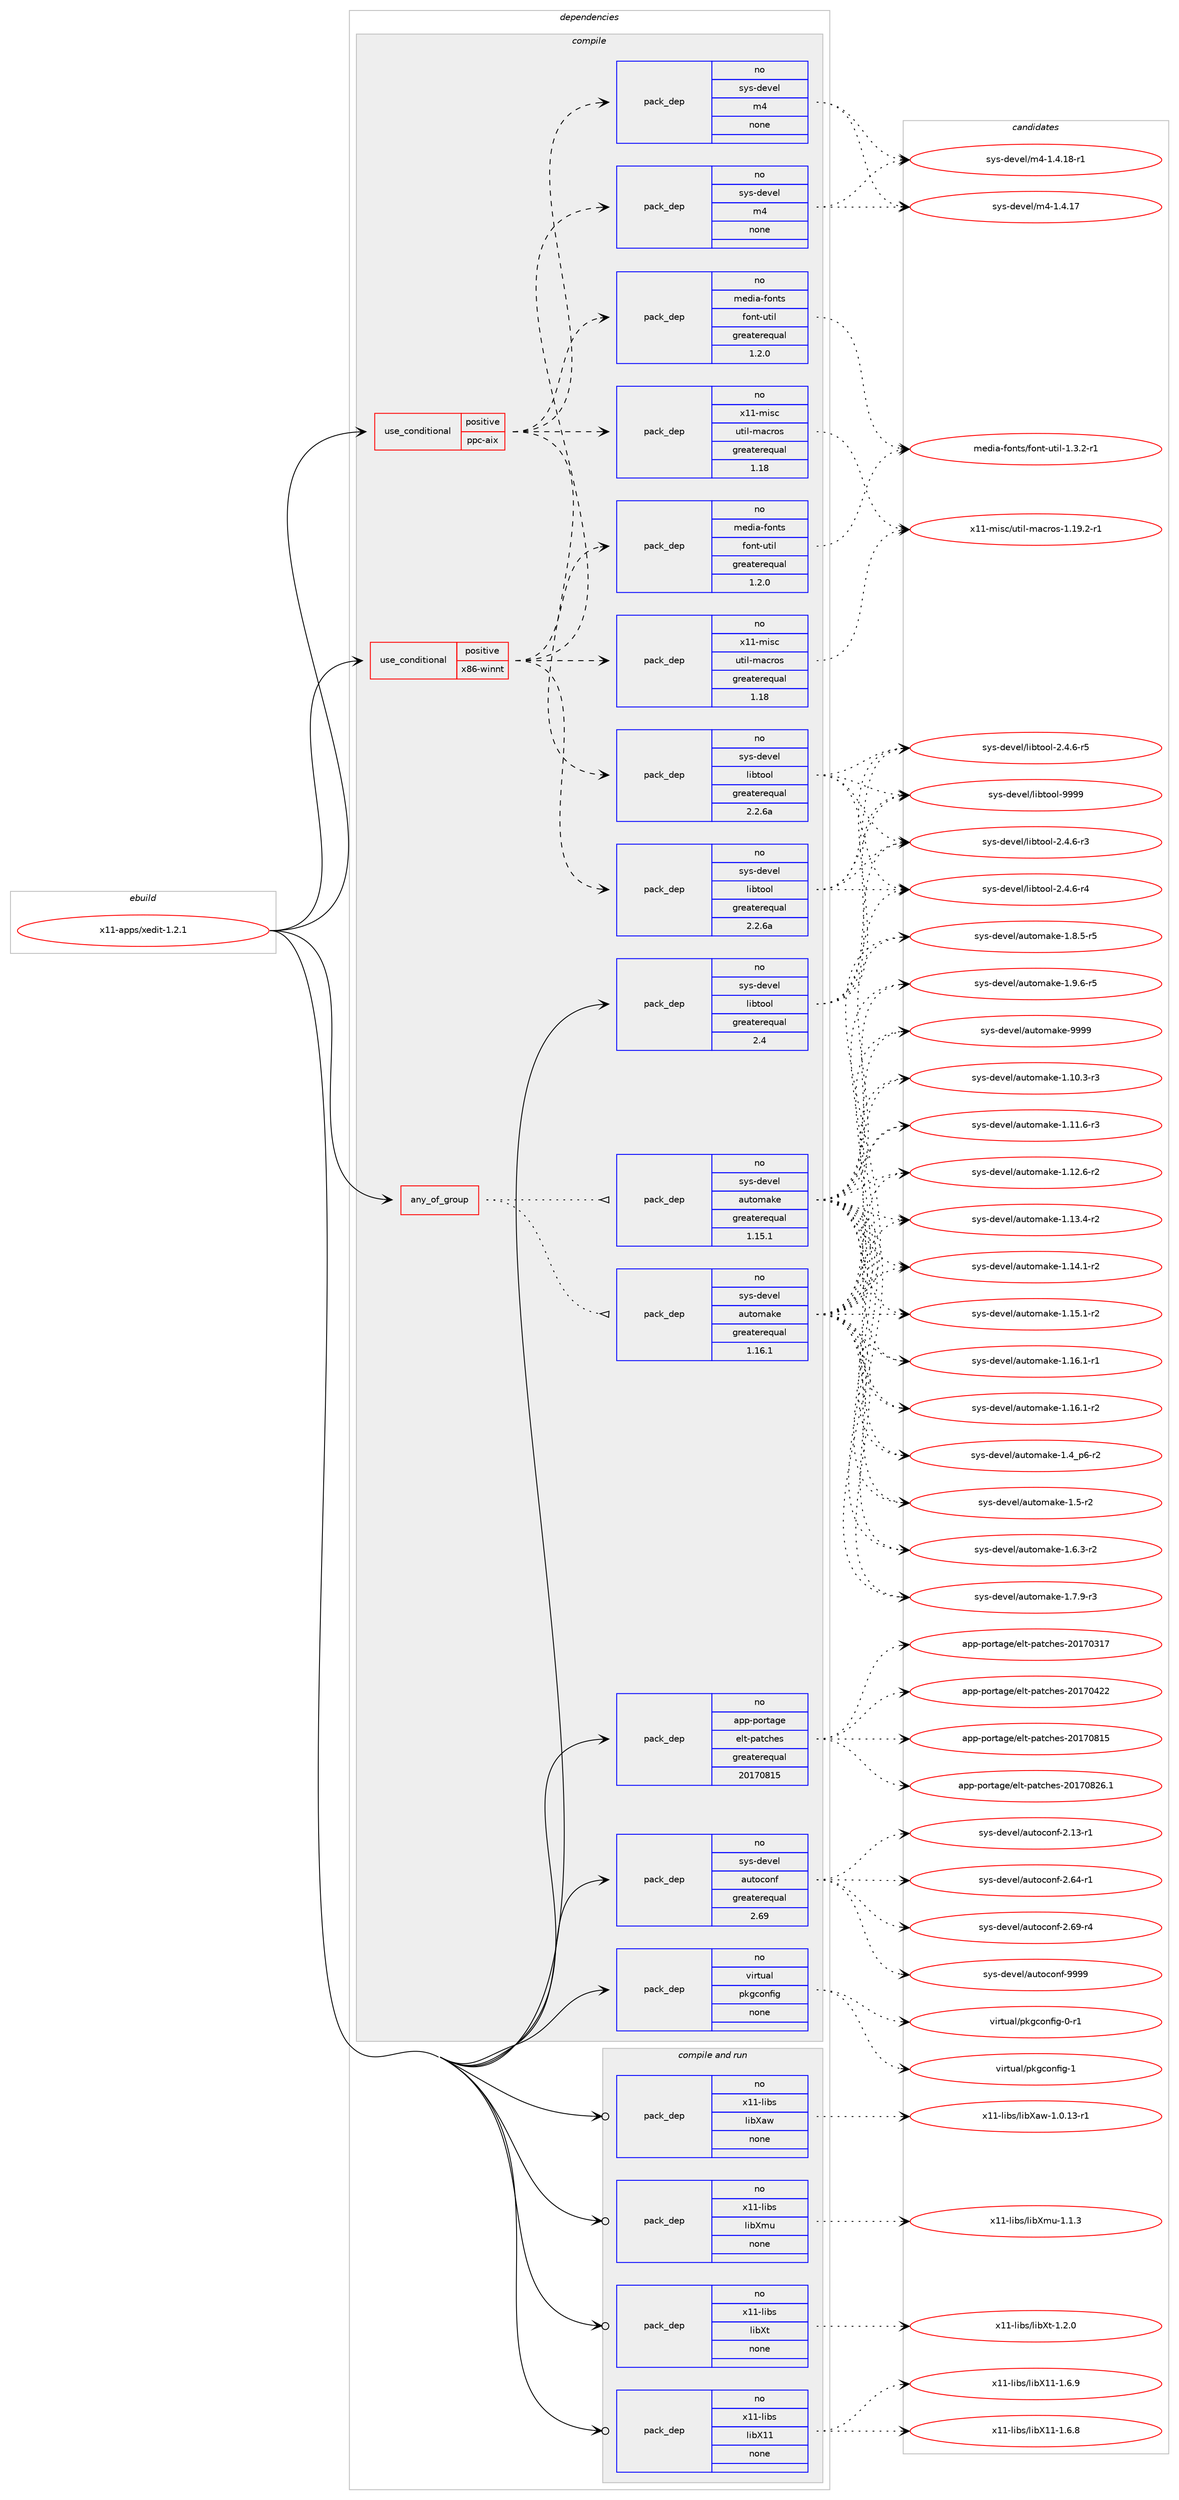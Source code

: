 digraph prolog {

# *************
# Graph options
# *************

newrank=true;
concentrate=true;
compound=true;
graph [rankdir=LR,fontname=Helvetica,fontsize=10,ranksep=1.5];#, ranksep=2.5, nodesep=0.2];
edge  [arrowhead=vee];
node  [fontname=Helvetica,fontsize=10];

# **********
# The ebuild
# **********

subgraph cluster_leftcol {
color=gray;
rank=same;
label=<<i>ebuild</i>>;
id [label="x11-apps/xedit-1.2.1", color=red, width=4, href="../x11-apps/xedit-1.2.1.svg"];
}

# ****************
# The dependencies
# ****************

subgraph cluster_midcol {
color=gray;
label=<<i>dependencies</i>>;
subgraph cluster_compile {
fillcolor="#eeeeee";
style=filled;
label=<<i>compile</i>>;
subgraph any15876 {
dependency912760 [label=<<TABLE BORDER="0" CELLBORDER="1" CELLSPACING="0" CELLPADDING="4"><TR><TD CELLPADDING="10">any_of_group</TD></TR></TABLE>>, shape=none, color=red];subgraph pack677413 {
dependency912761 [label=<<TABLE BORDER="0" CELLBORDER="1" CELLSPACING="0" CELLPADDING="4" WIDTH="220"><TR><TD ROWSPAN="6" CELLPADDING="30">pack_dep</TD></TR><TR><TD WIDTH="110">no</TD></TR><TR><TD>sys-devel</TD></TR><TR><TD>automake</TD></TR><TR><TD>greaterequal</TD></TR><TR><TD>1.16.1</TD></TR></TABLE>>, shape=none, color=blue];
}
dependency912760:e -> dependency912761:w [weight=20,style="dotted",arrowhead="oinv"];
subgraph pack677414 {
dependency912762 [label=<<TABLE BORDER="0" CELLBORDER="1" CELLSPACING="0" CELLPADDING="4" WIDTH="220"><TR><TD ROWSPAN="6" CELLPADDING="30">pack_dep</TD></TR><TR><TD WIDTH="110">no</TD></TR><TR><TD>sys-devel</TD></TR><TR><TD>automake</TD></TR><TR><TD>greaterequal</TD></TR><TR><TD>1.15.1</TD></TR></TABLE>>, shape=none, color=blue];
}
dependency912760:e -> dependency912762:w [weight=20,style="dotted",arrowhead="oinv"];
}
id:e -> dependency912760:w [weight=20,style="solid",arrowhead="vee"];
subgraph cond218884 {
dependency912763 [label=<<TABLE BORDER="0" CELLBORDER="1" CELLSPACING="0" CELLPADDING="4"><TR><TD ROWSPAN="3" CELLPADDING="10">use_conditional</TD></TR><TR><TD>positive</TD></TR><TR><TD>ppc-aix</TD></TR></TABLE>>, shape=none, color=red];
subgraph pack677415 {
dependency912764 [label=<<TABLE BORDER="0" CELLBORDER="1" CELLSPACING="0" CELLPADDING="4" WIDTH="220"><TR><TD ROWSPAN="6" CELLPADDING="30">pack_dep</TD></TR><TR><TD WIDTH="110">no</TD></TR><TR><TD>sys-devel</TD></TR><TR><TD>libtool</TD></TR><TR><TD>greaterequal</TD></TR><TR><TD>2.2.6a</TD></TR></TABLE>>, shape=none, color=blue];
}
dependency912763:e -> dependency912764:w [weight=20,style="dashed",arrowhead="vee"];
subgraph pack677416 {
dependency912765 [label=<<TABLE BORDER="0" CELLBORDER="1" CELLSPACING="0" CELLPADDING="4" WIDTH="220"><TR><TD ROWSPAN="6" CELLPADDING="30">pack_dep</TD></TR><TR><TD WIDTH="110">no</TD></TR><TR><TD>sys-devel</TD></TR><TR><TD>m4</TD></TR><TR><TD>none</TD></TR><TR><TD></TD></TR></TABLE>>, shape=none, color=blue];
}
dependency912763:e -> dependency912765:w [weight=20,style="dashed",arrowhead="vee"];
subgraph pack677417 {
dependency912766 [label=<<TABLE BORDER="0" CELLBORDER="1" CELLSPACING="0" CELLPADDING="4" WIDTH="220"><TR><TD ROWSPAN="6" CELLPADDING="30">pack_dep</TD></TR><TR><TD WIDTH="110">no</TD></TR><TR><TD>x11-misc</TD></TR><TR><TD>util-macros</TD></TR><TR><TD>greaterequal</TD></TR><TR><TD>1.18</TD></TR></TABLE>>, shape=none, color=blue];
}
dependency912763:e -> dependency912766:w [weight=20,style="dashed",arrowhead="vee"];
subgraph pack677418 {
dependency912767 [label=<<TABLE BORDER="0" CELLBORDER="1" CELLSPACING="0" CELLPADDING="4" WIDTH="220"><TR><TD ROWSPAN="6" CELLPADDING="30">pack_dep</TD></TR><TR><TD WIDTH="110">no</TD></TR><TR><TD>media-fonts</TD></TR><TR><TD>font-util</TD></TR><TR><TD>greaterequal</TD></TR><TR><TD>1.2.0</TD></TR></TABLE>>, shape=none, color=blue];
}
dependency912763:e -> dependency912767:w [weight=20,style="dashed",arrowhead="vee"];
}
id:e -> dependency912763:w [weight=20,style="solid",arrowhead="vee"];
subgraph cond218885 {
dependency912768 [label=<<TABLE BORDER="0" CELLBORDER="1" CELLSPACING="0" CELLPADDING="4"><TR><TD ROWSPAN="3" CELLPADDING="10">use_conditional</TD></TR><TR><TD>positive</TD></TR><TR><TD>x86-winnt</TD></TR></TABLE>>, shape=none, color=red];
subgraph pack677419 {
dependency912769 [label=<<TABLE BORDER="0" CELLBORDER="1" CELLSPACING="0" CELLPADDING="4" WIDTH="220"><TR><TD ROWSPAN="6" CELLPADDING="30">pack_dep</TD></TR><TR><TD WIDTH="110">no</TD></TR><TR><TD>sys-devel</TD></TR><TR><TD>libtool</TD></TR><TR><TD>greaterequal</TD></TR><TR><TD>2.2.6a</TD></TR></TABLE>>, shape=none, color=blue];
}
dependency912768:e -> dependency912769:w [weight=20,style="dashed",arrowhead="vee"];
subgraph pack677420 {
dependency912770 [label=<<TABLE BORDER="0" CELLBORDER="1" CELLSPACING="0" CELLPADDING="4" WIDTH="220"><TR><TD ROWSPAN="6" CELLPADDING="30">pack_dep</TD></TR><TR><TD WIDTH="110">no</TD></TR><TR><TD>sys-devel</TD></TR><TR><TD>m4</TD></TR><TR><TD>none</TD></TR><TR><TD></TD></TR></TABLE>>, shape=none, color=blue];
}
dependency912768:e -> dependency912770:w [weight=20,style="dashed",arrowhead="vee"];
subgraph pack677421 {
dependency912771 [label=<<TABLE BORDER="0" CELLBORDER="1" CELLSPACING="0" CELLPADDING="4" WIDTH="220"><TR><TD ROWSPAN="6" CELLPADDING="30">pack_dep</TD></TR><TR><TD WIDTH="110">no</TD></TR><TR><TD>x11-misc</TD></TR><TR><TD>util-macros</TD></TR><TR><TD>greaterequal</TD></TR><TR><TD>1.18</TD></TR></TABLE>>, shape=none, color=blue];
}
dependency912768:e -> dependency912771:w [weight=20,style="dashed",arrowhead="vee"];
subgraph pack677422 {
dependency912772 [label=<<TABLE BORDER="0" CELLBORDER="1" CELLSPACING="0" CELLPADDING="4" WIDTH="220"><TR><TD ROWSPAN="6" CELLPADDING="30">pack_dep</TD></TR><TR><TD WIDTH="110">no</TD></TR><TR><TD>media-fonts</TD></TR><TR><TD>font-util</TD></TR><TR><TD>greaterequal</TD></TR><TR><TD>1.2.0</TD></TR></TABLE>>, shape=none, color=blue];
}
dependency912768:e -> dependency912772:w [weight=20,style="dashed",arrowhead="vee"];
}
id:e -> dependency912768:w [weight=20,style="solid",arrowhead="vee"];
subgraph pack677423 {
dependency912773 [label=<<TABLE BORDER="0" CELLBORDER="1" CELLSPACING="0" CELLPADDING="4" WIDTH="220"><TR><TD ROWSPAN="6" CELLPADDING="30">pack_dep</TD></TR><TR><TD WIDTH="110">no</TD></TR><TR><TD>app-portage</TD></TR><TR><TD>elt-patches</TD></TR><TR><TD>greaterequal</TD></TR><TR><TD>20170815</TD></TR></TABLE>>, shape=none, color=blue];
}
id:e -> dependency912773:w [weight=20,style="solid",arrowhead="vee"];
subgraph pack677424 {
dependency912774 [label=<<TABLE BORDER="0" CELLBORDER="1" CELLSPACING="0" CELLPADDING="4" WIDTH="220"><TR><TD ROWSPAN="6" CELLPADDING="30">pack_dep</TD></TR><TR><TD WIDTH="110">no</TD></TR><TR><TD>sys-devel</TD></TR><TR><TD>autoconf</TD></TR><TR><TD>greaterequal</TD></TR><TR><TD>2.69</TD></TR></TABLE>>, shape=none, color=blue];
}
id:e -> dependency912774:w [weight=20,style="solid",arrowhead="vee"];
subgraph pack677425 {
dependency912775 [label=<<TABLE BORDER="0" CELLBORDER="1" CELLSPACING="0" CELLPADDING="4" WIDTH="220"><TR><TD ROWSPAN="6" CELLPADDING="30">pack_dep</TD></TR><TR><TD WIDTH="110">no</TD></TR><TR><TD>sys-devel</TD></TR><TR><TD>libtool</TD></TR><TR><TD>greaterequal</TD></TR><TR><TD>2.4</TD></TR></TABLE>>, shape=none, color=blue];
}
id:e -> dependency912775:w [weight=20,style="solid",arrowhead="vee"];
subgraph pack677426 {
dependency912776 [label=<<TABLE BORDER="0" CELLBORDER="1" CELLSPACING="0" CELLPADDING="4" WIDTH="220"><TR><TD ROWSPAN="6" CELLPADDING="30">pack_dep</TD></TR><TR><TD WIDTH="110">no</TD></TR><TR><TD>virtual</TD></TR><TR><TD>pkgconfig</TD></TR><TR><TD>none</TD></TR><TR><TD></TD></TR></TABLE>>, shape=none, color=blue];
}
id:e -> dependency912776:w [weight=20,style="solid",arrowhead="vee"];
}
subgraph cluster_compileandrun {
fillcolor="#eeeeee";
style=filled;
label=<<i>compile and run</i>>;
subgraph pack677427 {
dependency912777 [label=<<TABLE BORDER="0" CELLBORDER="1" CELLSPACING="0" CELLPADDING="4" WIDTH="220"><TR><TD ROWSPAN="6" CELLPADDING="30">pack_dep</TD></TR><TR><TD WIDTH="110">no</TD></TR><TR><TD>x11-libs</TD></TR><TR><TD>libX11</TD></TR><TR><TD>none</TD></TR><TR><TD></TD></TR></TABLE>>, shape=none, color=blue];
}
id:e -> dependency912777:w [weight=20,style="solid",arrowhead="odotvee"];
subgraph pack677428 {
dependency912778 [label=<<TABLE BORDER="0" CELLBORDER="1" CELLSPACING="0" CELLPADDING="4" WIDTH="220"><TR><TD ROWSPAN="6" CELLPADDING="30">pack_dep</TD></TR><TR><TD WIDTH="110">no</TD></TR><TR><TD>x11-libs</TD></TR><TR><TD>libXaw</TD></TR><TR><TD>none</TD></TR><TR><TD></TD></TR></TABLE>>, shape=none, color=blue];
}
id:e -> dependency912778:w [weight=20,style="solid",arrowhead="odotvee"];
subgraph pack677429 {
dependency912779 [label=<<TABLE BORDER="0" CELLBORDER="1" CELLSPACING="0" CELLPADDING="4" WIDTH="220"><TR><TD ROWSPAN="6" CELLPADDING="30">pack_dep</TD></TR><TR><TD WIDTH="110">no</TD></TR><TR><TD>x11-libs</TD></TR><TR><TD>libXmu</TD></TR><TR><TD>none</TD></TR><TR><TD></TD></TR></TABLE>>, shape=none, color=blue];
}
id:e -> dependency912779:w [weight=20,style="solid",arrowhead="odotvee"];
subgraph pack677430 {
dependency912780 [label=<<TABLE BORDER="0" CELLBORDER="1" CELLSPACING="0" CELLPADDING="4" WIDTH="220"><TR><TD ROWSPAN="6" CELLPADDING="30">pack_dep</TD></TR><TR><TD WIDTH="110">no</TD></TR><TR><TD>x11-libs</TD></TR><TR><TD>libXt</TD></TR><TR><TD>none</TD></TR><TR><TD></TD></TR></TABLE>>, shape=none, color=blue];
}
id:e -> dependency912780:w [weight=20,style="solid",arrowhead="odotvee"];
}
subgraph cluster_run {
fillcolor="#eeeeee";
style=filled;
label=<<i>run</i>>;
}
}

# **************
# The candidates
# **************

subgraph cluster_choices {
rank=same;
color=gray;
label=<<i>candidates</i>>;

subgraph choice677413 {
color=black;
nodesep=1;
choice11512111545100101118101108479711711611110997107101454946494846514511451 [label="sys-devel/automake-1.10.3-r3", color=red, width=4,href="../sys-devel/automake-1.10.3-r3.svg"];
choice11512111545100101118101108479711711611110997107101454946494946544511451 [label="sys-devel/automake-1.11.6-r3", color=red, width=4,href="../sys-devel/automake-1.11.6-r3.svg"];
choice11512111545100101118101108479711711611110997107101454946495046544511450 [label="sys-devel/automake-1.12.6-r2", color=red, width=4,href="../sys-devel/automake-1.12.6-r2.svg"];
choice11512111545100101118101108479711711611110997107101454946495146524511450 [label="sys-devel/automake-1.13.4-r2", color=red, width=4,href="../sys-devel/automake-1.13.4-r2.svg"];
choice11512111545100101118101108479711711611110997107101454946495246494511450 [label="sys-devel/automake-1.14.1-r2", color=red, width=4,href="../sys-devel/automake-1.14.1-r2.svg"];
choice11512111545100101118101108479711711611110997107101454946495346494511450 [label="sys-devel/automake-1.15.1-r2", color=red, width=4,href="../sys-devel/automake-1.15.1-r2.svg"];
choice11512111545100101118101108479711711611110997107101454946495446494511449 [label="sys-devel/automake-1.16.1-r1", color=red, width=4,href="../sys-devel/automake-1.16.1-r1.svg"];
choice11512111545100101118101108479711711611110997107101454946495446494511450 [label="sys-devel/automake-1.16.1-r2", color=red, width=4,href="../sys-devel/automake-1.16.1-r2.svg"];
choice115121115451001011181011084797117116111109971071014549465295112544511450 [label="sys-devel/automake-1.4_p6-r2", color=red, width=4,href="../sys-devel/automake-1.4_p6-r2.svg"];
choice11512111545100101118101108479711711611110997107101454946534511450 [label="sys-devel/automake-1.5-r2", color=red, width=4,href="../sys-devel/automake-1.5-r2.svg"];
choice115121115451001011181011084797117116111109971071014549465446514511450 [label="sys-devel/automake-1.6.3-r2", color=red, width=4,href="../sys-devel/automake-1.6.3-r2.svg"];
choice115121115451001011181011084797117116111109971071014549465546574511451 [label="sys-devel/automake-1.7.9-r3", color=red, width=4,href="../sys-devel/automake-1.7.9-r3.svg"];
choice115121115451001011181011084797117116111109971071014549465646534511453 [label="sys-devel/automake-1.8.5-r5", color=red, width=4,href="../sys-devel/automake-1.8.5-r5.svg"];
choice115121115451001011181011084797117116111109971071014549465746544511453 [label="sys-devel/automake-1.9.6-r5", color=red, width=4,href="../sys-devel/automake-1.9.6-r5.svg"];
choice115121115451001011181011084797117116111109971071014557575757 [label="sys-devel/automake-9999", color=red, width=4,href="../sys-devel/automake-9999.svg"];
dependency912761:e -> choice11512111545100101118101108479711711611110997107101454946494846514511451:w [style=dotted,weight="100"];
dependency912761:e -> choice11512111545100101118101108479711711611110997107101454946494946544511451:w [style=dotted,weight="100"];
dependency912761:e -> choice11512111545100101118101108479711711611110997107101454946495046544511450:w [style=dotted,weight="100"];
dependency912761:e -> choice11512111545100101118101108479711711611110997107101454946495146524511450:w [style=dotted,weight="100"];
dependency912761:e -> choice11512111545100101118101108479711711611110997107101454946495246494511450:w [style=dotted,weight="100"];
dependency912761:e -> choice11512111545100101118101108479711711611110997107101454946495346494511450:w [style=dotted,weight="100"];
dependency912761:e -> choice11512111545100101118101108479711711611110997107101454946495446494511449:w [style=dotted,weight="100"];
dependency912761:e -> choice11512111545100101118101108479711711611110997107101454946495446494511450:w [style=dotted,weight="100"];
dependency912761:e -> choice115121115451001011181011084797117116111109971071014549465295112544511450:w [style=dotted,weight="100"];
dependency912761:e -> choice11512111545100101118101108479711711611110997107101454946534511450:w [style=dotted,weight="100"];
dependency912761:e -> choice115121115451001011181011084797117116111109971071014549465446514511450:w [style=dotted,weight="100"];
dependency912761:e -> choice115121115451001011181011084797117116111109971071014549465546574511451:w [style=dotted,weight="100"];
dependency912761:e -> choice115121115451001011181011084797117116111109971071014549465646534511453:w [style=dotted,weight="100"];
dependency912761:e -> choice115121115451001011181011084797117116111109971071014549465746544511453:w [style=dotted,weight="100"];
dependency912761:e -> choice115121115451001011181011084797117116111109971071014557575757:w [style=dotted,weight="100"];
}
subgraph choice677414 {
color=black;
nodesep=1;
choice11512111545100101118101108479711711611110997107101454946494846514511451 [label="sys-devel/automake-1.10.3-r3", color=red, width=4,href="../sys-devel/automake-1.10.3-r3.svg"];
choice11512111545100101118101108479711711611110997107101454946494946544511451 [label="sys-devel/automake-1.11.6-r3", color=red, width=4,href="../sys-devel/automake-1.11.6-r3.svg"];
choice11512111545100101118101108479711711611110997107101454946495046544511450 [label="sys-devel/automake-1.12.6-r2", color=red, width=4,href="../sys-devel/automake-1.12.6-r2.svg"];
choice11512111545100101118101108479711711611110997107101454946495146524511450 [label="sys-devel/automake-1.13.4-r2", color=red, width=4,href="../sys-devel/automake-1.13.4-r2.svg"];
choice11512111545100101118101108479711711611110997107101454946495246494511450 [label="sys-devel/automake-1.14.1-r2", color=red, width=4,href="../sys-devel/automake-1.14.1-r2.svg"];
choice11512111545100101118101108479711711611110997107101454946495346494511450 [label="sys-devel/automake-1.15.1-r2", color=red, width=4,href="../sys-devel/automake-1.15.1-r2.svg"];
choice11512111545100101118101108479711711611110997107101454946495446494511449 [label="sys-devel/automake-1.16.1-r1", color=red, width=4,href="../sys-devel/automake-1.16.1-r1.svg"];
choice11512111545100101118101108479711711611110997107101454946495446494511450 [label="sys-devel/automake-1.16.1-r2", color=red, width=4,href="../sys-devel/automake-1.16.1-r2.svg"];
choice115121115451001011181011084797117116111109971071014549465295112544511450 [label="sys-devel/automake-1.4_p6-r2", color=red, width=4,href="../sys-devel/automake-1.4_p6-r2.svg"];
choice11512111545100101118101108479711711611110997107101454946534511450 [label="sys-devel/automake-1.5-r2", color=red, width=4,href="../sys-devel/automake-1.5-r2.svg"];
choice115121115451001011181011084797117116111109971071014549465446514511450 [label="sys-devel/automake-1.6.3-r2", color=red, width=4,href="../sys-devel/automake-1.6.3-r2.svg"];
choice115121115451001011181011084797117116111109971071014549465546574511451 [label="sys-devel/automake-1.7.9-r3", color=red, width=4,href="../sys-devel/automake-1.7.9-r3.svg"];
choice115121115451001011181011084797117116111109971071014549465646534511453 [label="sys-devel/automake-1.8.5-r5", color=red, width=4,href="../sys-devel/automake-1.8.5-r5.svg"];
choice115121115451001011181011084797117116111109971071014549465746544511453 [label="sys-devel/automake-1.9.6-r5", color=red, width=4,href="../sys-devel/automake-1.9.6-r5.svg"];
choice115121115451001011181011084797117116111109971071014557575757 [label="sys-devel/automake-9999", color=red, width=4,href="../sys-devel/automake-9999.svg"];
dependency912762:e -> choice11512111545100101118101108479711711611110997107101454946494846514511451:w [style=dotted,weight="100"];
dependency912762:e -> choice11512111545100101118101108479711711611110997107101454946494946544511451:w [style=dotted,weight="100"];
dependency912762:e -> choice11512111545100101118101108479711711611110997107101454946495046544511450:w [style=dotted,weight="100"];
dependency912762:e -> choice11512111545100101118101108479711711611110997107101454946495146524511450:w [style=dotted,weight="100"];
dependency912762:e -> choice11512111545100101118101108479711711611110997107101454946495246494511450:w [style=dotted,weight="100"];
dependency912762:e -> choice11512111545100101118101108479711711611110997107101454946495346494511450:w [style=dotted,weight="100"];
dependency912762:e -> choice11512111545100101118101108479711711611110997107101454946495446494511449:w [style=dotted,weight="100"];
dependency912762:e -> choice11512111545100101118101108479711711611110997107101454946495446494511450:w [style=dotted,weight="100"];
dependency912762:e -> choice115121115451001011181011084797117116111109971071014549465295112544511450:w [style=dotted,weight="100"];
dependency912762:e -> choice11512111545100101118101108479711711611110997107101454946534511450:w [style=dotted,weight="100"];
dependency912762:e -> choice115121115451001011181011084797117116111109971071014549465446514511450:w [style=dotted,weight="100"];
dependency912762:e -> choice115121115451001011181011084797117116111109971071014549465546574511451:w [style=dotted,weight="100"];
dependency912762:e -> choice115121115451001011181011084797117116111109971071014549465646534511453:w [style=dotted,weight="100"];
dependency912762:e -> choice115121115451001011181011084797117116111109971071014549465746544511453:w [style=dotted,weight="100"];
dependency912762:e -> choice115121115451001011181011084797117116111109971071014557575757:w [style=dotted,weight="100"];
}
subgraph choice677415 {
color=black;
nodesep=1;
choice1151211154510010111810110847108105981161111111084550465246544511451 [label="sys-devel/libtool-2.4.6-r3", color=red, width=4,href="../sys-devel/libtool-2.4.6-r3.svg"];
choice1151211154510010111810110847108105981161111111084550465246544511452 [label="sys-devel/libtool-2.4.6-r4", color=red, width=4,href="../sys-devel/libtool-2.4.6-r4.svg"];
choice1151211154510010111810110847108105981161111111084550465246544511453 [label="sys-devel/libtool-2.4.6-r5", color=red, width=4,href="../sys-devel/libtool-2.4.6-r5.svg"];
choice1151211154510010111810110847108105981161111111084557575757 [label="sys-devel/libtool-9999", color=red, width=4,href="../sys-devel/libtool-9999.svg"];
dependency912764:e -> choice1151211154510010111810110847108105981161111111084550465246544511451:w [style=dotted,weight="100"];
dependency912764:e -> choice1151211154510010111810110847108105981161111111084550465246544511452:w [style=dotted,weight="100"];
dependency912764:e -> choice1151211154510010111810110847108105981161111111084550465246544511453:w [style=dotted,weight="100"];
dependency912764:e -> choice1151211154510010111810110847108105981161111111084557575757:w [style=dotted,weight="100"];
}
subgraph choice677416 {
color=black;
nodesep=1;
choice11512111545100101118101108471095245494652464955 [label="sys-devel/m4-1.4.17", color=red, width=4,href="../sys-devel/m4-1.4.17.svg"];
choice115121115451001011181011084710952454946524649564511449 [label="sys-devel/m4-1.4.18-r1", color=red, width=4,href="../sys-devel/m4-1.4.18-r1.svg"];
dependency912765:e -> choice11512111545100101118101108471095245494652464955:w [style=dotted,weight="100"];
dependency912765:e -> choice115121115451001011181011084710952454946524649564511449:w [style=dotted,weight="100"];
}
subgraph choice677417 {
color=black;
nodesep=1;
choice1204949451091051159947117116105108451099799114111115454946495746504511449 [label="x11-misc/util-macros-1.19.2-r1", color=red, width=4,href="../x11-misc/util-macros-1.19.2-r1.svg"];
dependency912766:e -> choice1204949451091051159947117116105108451099799114111115454946495746504511449:w [style=dotted,weight="100"];
}
subgraph choice677418 {
color=black;
nodesep=1;
choice109101100105974510211111011611547102111110116451171161051084549465146504511449 [label="media-fonts/font-util-1.3.2-r1", color=red, width=4,href="../media-fonts/font-util-1.3.2-r1.svg"];
dependency912767:e -> choice109101100105974510211111011611547102111110116451171161051084549465146504511449:w [style=dotted,weight="100"];
}
subgraph choice677419 {
color=black;
nodesep=1;
choice1151211154510010111810110847108105981161111111084550465246544511451 [label="sys-devel/libtool-2.4.6-r3", color=red, width=4,href="../sys-devel/libtool-2.4.6-r3.svg"];
choice1151211154510010111810110847108105981161111111084550465246544511452 [label="sys-devel/libtool-2.4.6-r4", color=red, width=4,href="../sys-devel/libtool-2.4.6-r4.svg"];
choice1151211154510010111810110847108105981161111111084550465246544511453 [label="sys-devel/libtool-2.4.6-r5", color=red, width=4,href="../sys-devel/libtool-2.4.6-r5.svg"];
choice1151211154510010111810110847108105981161111111084557575757 [label="sys-devel/libtool-9999", color=red, width=4,href="../sys-devel/libtool-9999.svg"];
dependency912769:e -> choice1151211154510010111810110847108105981161111111084550465246544511451:w [style=dotted,weight="100"];
dependency912769:e -> choice1151211154510010111810110847108105981161111111084550465246544511452:w [style=dotted,weight="100"];
dependency912769:e -> choice1151211154510010111810110847108105981161111111084550465246544511453:w [style=dotted,weight="100"];
dependency912769:e -> choice1151211154510010111810110847108105981161111111084557575757:w [style=dotted,weight="100"];
}
subgraph choice677420 {
color=black;
nodesep=1;
choice11512111545100101118101108471095245494652464955 [label="sys-devel/m4-1.4.17", color=red, width=4,href="../sys-devel/m4-1.4.17.svg"];
choice115121115451001011181011084710952454946524649564511449 [label="sys-devel/m4-1.4.18-r1", color=red, width=4,href="../sys-devel/m4-1.4.18-r1.svg"];
dependency912770:e -> choice11512111545100101118101108471095245494652464955:w [style=dotted,weight="100"];
dependency912770:e -> choice115121115451001011181011084710952454946524649564511449:w [style=dotted,weight="100"];
}
subgraph choice677421 {
color=black;
nodesep=1;
choice1204949451091051159947117116105108451099799114111115454946495746504511449 [label="x11-misc/util-macros-1.19.2-r1", color=red, width=4,href="../x11-misc/util-macros-1.19.2-r1.svg"];
dependency912771:e -> choice1204949451091051159947117116105108451099799114111115454946495746504511449:w [style=dotted,weight="100"];
}
subgraph choice677422 {
color=black;
nodesep=1;
choice109101100105974510211111011611547102111110116451171161051084549465146504511449 [label="media-fonts/font-util-1.3.2-r1", color=red, width=4,href="../media-fonts/font-util-1.3.2-r1.svg"];
dependency912772:e -> choice109101100105974510211111011611547102111110116451171161051084549465146504511449:w [style=dotted,weight="100"];
}
subgraph choice677423 {
color=black;
nodesep=1;
choice97112112451121111141169710310147101108116451129711699104101115455048495548514955 [label="app-portage/elt-patches-20170317", color=red, width=4,href="../app-portage/elt-patches-20170317.svg"];
choice97112112451121111141169710310147101108116451129711699104101115455048495548525050 [label="app-portage/elt-patches-20170422", color=red, width=4,href="../app-portage/elt-patches-20170422.svg"];
choice97112112451121111141169710310147101108116451129711699104101115455048495548564953 [label="app-portage/elt-patches-20170815", color=red, width=4,href="../app-portage/elt-patches-20170815.svg"];
choice971121124511211111411697103101471011081164511297116991041011154550484955485650544649 [label="app-portage/elt-patches-20170826.1", color=red, width=4,href="../app-portage/elt-patches-20170826.1.svg"];
dependency912773:e -> choice97112112451121111141169710310147101108116451129711699104101115455048495548514955:w [style=dotted,weight="100"];
dependency912773:e -> choice97112112451121111141169710310147101108116451129711699104101115455048495548525050:w [style=dotted,weight="100"];
dependency912773:e -> choice97112112451121111141169710310147101108116451129711699104101115455048495548564953:w [style=dotted,weight="100"];
dependency912773:e -> choice971121124511211111411697103101471011081164511297116991041011154550484955485650544649:w [style=dotted,weight="100"];
}
subgraph choice677424 {
color=black;
nodesep=1;
choice1151211154510010111810110847971171161119911111010245504649514511449 [label="sys-devel/autoconf-2.13-r1", color=red, width=4,href="../sys-devel/autoconf-2.13-r1.svg"];
choice1151211154510010111810110847971171161119911111010245504654524511449 [label="sys-devel/autoconf-2.64-r1", color=red, width=4,href="../sys-devel/autoconf-2.64-r1.svg"];
choice1151211154510010111810110847971171161119911111010245504654574511452 [label="sys-devel/autoconf-2.69-r4", color=red, width=4,href="../sys-devel/autoconf-2.69-r4.svg"];
choice115121115451001011181011084797117116111991111101024557575757 [label="sys-devel/autoconf-9999", color=red, width=4,href="../sys-devel/autoconf-9999.svg"];
dependency912774:e -> choice1151211154510010111810110847971171161119911111010245504649514511449:w [style=dotted,weight="100"];
dependency912774:e -> choice1151211154510010111810110847971171161119911111010245504654524511449:w [style=dotted,weight="100"];
dependency912774:e -> choice1151211154510010111810110847971171161119911111010245504654574511452:w [style=dotted,weight="100"];
dependency912774:e -> choice115121115451001011181011084797117116111991111101024557575757:w [style=dotted,weight="100"];
}
subgraph choice677425 {
color=black;
nodesep=1;
choice1151211154510010111810110847108105981161111111084550465246544511451 [label="sys-devel/libtool-2.4.6-r3", color=red, width=4,href="../sys-devel/libtool-2.4.6-r3.svg"];
choice1151211154510010111810110847108105981161111111084550465246544511452 [label="sys-devel/libtool-2.4.6-r4", color=red, width=4,href="../sys-devel/libtool-2.4.6-r4.svg"];
choice1151211154510010111810110847108105981161111111084550465246544511453 [label="sys-devel/libtool-2.4.6-r5", color=red, width=4,href="../sys-devel/libtool-2.4.6-r5.svg"];
choice1151211154510010111810110847108105981161111111084557575757 [label="sys-devel/libtool-9999", color=red, width=4,href="../sys-devel/libtool-9999.svg"];
dependency912775:e -> choice1151211154510010111810110847108105981161111111084550465246544511451:w [style=dotted,weight="100"];
dependency912775:e -> choice1151211154510010111810110847108105981161111111084550465246544511452:w [style=dotted,weight="100"];
dependency912775:e -> choice1151211154510010111810110847108105981161111111084550465246544511453:w [style=dotted,weight="100"];
dependency912775:e -> choice1151211154510010111810110847108105981161111111084557575757:w [style=dotted,weight="100"];
}
subgraph choice677426 {
color=black;
nodesep=1;
choice11810511411611797108471121071039911111010210510345484511449 [label="virtual/pkgconfig-0-r1", color=red, width=4,href="../virtual/pkgconfig-0-r1.svg"];
choice1181051141161179710847112107103991111101021051034549 [label="virtual/pkgconfig-1", color=red, width=4,href="../virtual/pkgconfig-1.svg"];
dependency912776:e -> choice11810511411611797108471121071039911111010210510345484511449:w [style=dotted,weight="100"];
dependency912776:e -> choice1181051141161179710847112107103991111101021051034549:w [style=dotted,weight="100"];
}
subgraph choice677427 {
color=black;
nodesep=1;
choice120494945108105981154710810598884949454946544656 [label="x11-libs/libX11-1.6.8", color=red, width=4,href="../x11-libs/libX11-1.6.8.svg"];
choice120494945108105981154710810598884949454946544657 [label="x11-libs/libX11-1.6.9", color=red, width=4,href="../x11-libs/libX11-1.6.9.svg"];
dependency912777:e -> choice120494945108105981154710810598884949454946544656:w [style=dotted,weight="100"];
dependency912777:e -> choice120494945108105981154710810598884949454946544657:w [style=dotted,weight="100"];
}
subgraph choice677428 {
color=black;
nodesep=1;
choice1204949451081059811547108105988897119454946484649514511449 [label="x11-libs/libXaw-1.0.13-r1", color=red, width=4,href="../x11-libs/libXaw-1.0.13-r1.svg"];
dependency912778:e -> choice1204949451081059811547108105988897119454946484649514511449:w [style=dotted,weight="100"];
}
subgraph choice677429 {
color=black;
nodesep=1;
choice12049494510810598115471081059888109117454946494651 [label="x11-libs/libXmu-1.1.3", color=red, width=4,href="../x11-libs/libXmu-1.1.3.svg"];
dependency912779:e -> choice12049494510810598115471081059888109117454946494651:w [style=dotted,weight="100"];
}
subgraph choice677430 {
color=black;
nodesep=1;
choice12049494510810598115471081059888116454946504648 [label="x11-libs/libXt-1.2.0", color=red, width=4,href="../x11-libs/libXt-1.2.0.svg"];
dependency912780:e -> choice12049494510810598115471081059888116454946504648:w [style=dotted,weight="100"];
}
}

}
